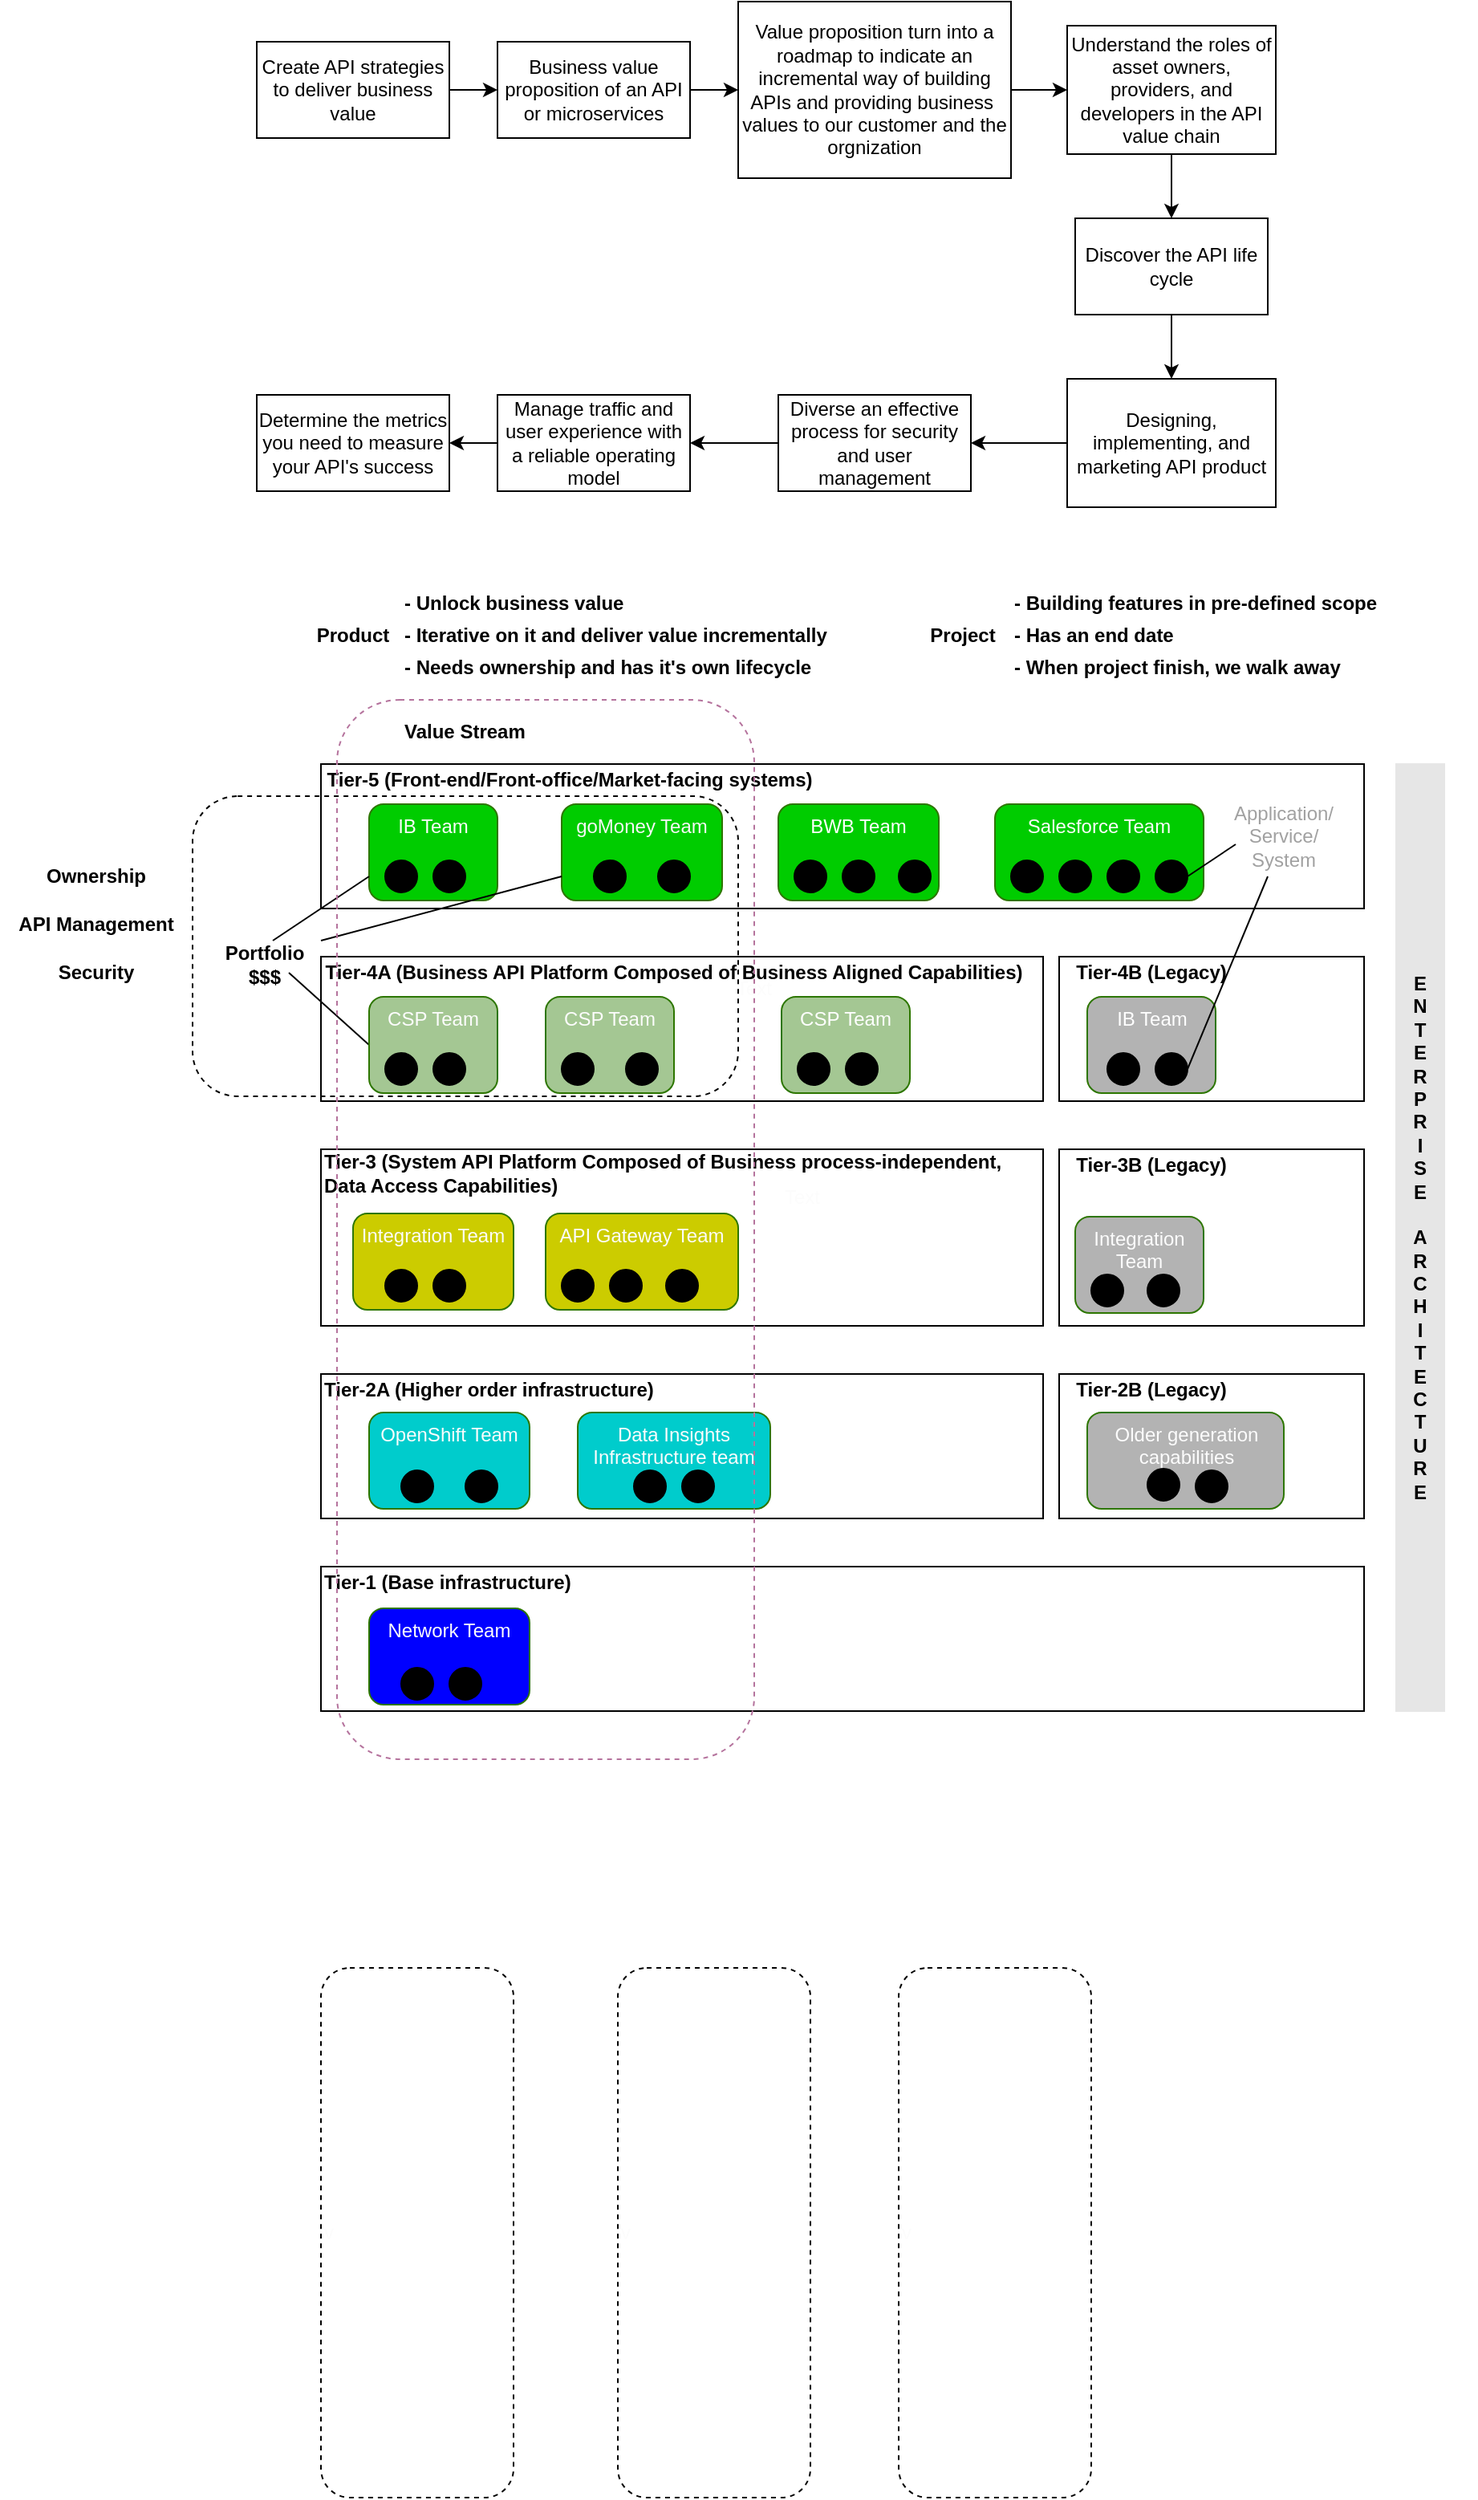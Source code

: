 <mxfile version="14.4.4" type="github">
  <diagram id="VjKDbfcUB5f3F2IPD83_" name="Page-1">
    <mxGraphModel dx="1888" dy="547" grid="1" gridSize="10" guides="1" tooltips="1" connect="1" arrows="1" fold="1" page="1" pageScale="1" pageWidth="850" pageHeight="1100" math="0" shadow="0">
      <root>
        <mxCell id="0" />
        <mxCell id="1" parent="0" />
        <mxCell id="Zp3gZsn9r_thfgqdzpRH-13" style="edgeStyle=orthogonalEdgeStyle;rounded=0;orthogonalLoop=1;jettySize=auto;html=1;exitX=1;exitY=0.5;exitDx=0;exitDy=0;entryX=0;entryY=0.5;entryDx=0;entryDy=0;" parent="1" source="Zp3gZsn9r_thfgqdzpRH-1" target="Zp3gZsn9r_thfgqdzpRH-3" edge="1">
          <mxGeometry relative="1" as="geometry" />
        </mxCell>
        <mxCell id="Zp3gZsn9r_thfgqdzpRH-1" value="Business value proposition of an API or microservices" style="rounded=0;whiteSpace=wrap;html=1;" parent="1" vertex="1">
          <mxGeometry x="230" y="70" width="120" height="60" as="geometry" />
        </mxCell>
        <mxCell id="Zp3gZsn9r_thfgqdzpRH-23" value="" style="edgeStyle=orthogonalEdgeStyle;rounded=0;orthogonalLoop=1;jettySize=auto;html=1;" parent="1" source="Zp3gZsn9r_thfgqdzpRH-3" target="Zp3gZsn9r_thfgqdzpRH-4" edge="1">
          <mxGeometry relative="1" as="geometry" />
        </mxCell>
        <mxCell id="Zp3gZsn9r_thfgqdzpRH-3" value="Value proposition turn into a roadmap to indicate an incremental way of building APIs and providing business&amp;nbsp; values to our customer and the orgnization" style="rounded=0;whiteSpace=wrap;html=1;" parent="1" vertex="1">
          <mxGeometry x="380" y="45" width="170" height="110" as="geometry" />
        </mxCell>
        <mxCell id="Zp3gZsn9r_thfgqdzpRH-17" style="edgeStyle=orthogonalEdgeStyle;rounded=0;orthogonalLoop=1;jettySize=auto;html=1;exitX=0.5;exitY=1;exitDx=0;exitDy=0;" parent="1" source="Zp3gZsn9r_thfgqdzpRH-4" target="Zp3gZsn9r_thfgqdzpRH-7" edge="1">
          <mxGeometry relative="1" as="geometry" />
        </mxCell>
        <mxCell id="Zp3gZsn9r_thfgqdzpRH-4" value="Understand the roles of asset owners, providers, and developers in the API value chain" style="rounded=0;whiteSpace=wrap;html=1;" parent="1" vertex="1">
          <mxGeometry x="585" y="60" width="130" height="80" as="geometry" />
        </mxCell>
        <mxCell id="Zp3gZsn9r_thfgqdzpRH-19" style="edgeStyle=orthogonalEdgeStyle;rounded=0;orthogonalLoop=1;jettySize=auto;html=1;exitX=0;exitY=0.5;exitDx=0;exitDy=0;entryX=1;entryY=0.5;entryDx=0;entryDy=0;" parent="1" source="Zp3gZsn9r_thfgqdzpRH-5" target="Zp3gZsn9r_thfgqdzpRH-6" edge="1">
          <mxGeometry relative="1" as="geometry" />
        </mxCell>
        <mxCell id="Zp3gZsn9r_thfgqdzpRH-5" value="Designing, implementing, and marketing API product" style="rounded=0;whiteSpace=wrap;html=1;" parent="1" vertex="1">
          <mxGeometry x="585" y="280" width="130" height="80" as="geometry" />
        </mxCell>
        <mxCell id="Zp3gZsn9r_thfgqdzpRH-20" style="edgeStyle=orthogonalEdgeStyle;rounded=0;orthogonalLoop=1;jettySize=auto;html=1;exitX=0;exitY=0.5;exitDx=0;exitDy=0;entryX=1;entryY=0.5;entryDx=0;entryDy=0;" parent="1" source="Zp3gZsn9r_thfgqdzpRH-6" target="Zp3gZsn9r_thfgqdzpRH-8" edge="1">
          <mxGeometry relative="1" as="geometry" />
        </mxCell>
        <mxCell id="Zp3gZsn9r_thfgqdzpRH-6" value="Diverse an effective process for security and user management" style="rounded=0;whiteSpace=wrap;html=1;" parent="1" vertex="1">
          <mxGeometry x="405" y="290" width="120" height="60" as="geometry" />
        </mxCell>
        <mxCell id="Zp3gZsn9r_thfgqdzpRH-18" style="edgeStyle=orthogonalEdgeStyle;rounded=0;orthogonalLoop=1;jettySize=auto;html=1;exitX=0.5;exitY=1;exitDx=0;exitDy=0;entryX=0.5;entryY=0;entryDx=0;entryDy=0;" parent="1" source="Zp3gZsn9r_thfgqdzpRH-7" target="Zp3gZsn9r_thfgqdzpRH-5" edge="1">
          <mxGeometry relative="1" as="geometry" />
        </mxCell>
        <mxCell id="Zp3gZsn9r_thfgqdzpRH-7" value="Discover the API life cycle" style="rounded=0;whiteSpace=wrap;html=1;" parent="1" vertex="1">
          <mxGeometry x="590" y="180" width="120" height="60" as="geometry" />
        </mxCell>
        <mxCell id="Zp3gZsn9r_thfgqdzpRH-21" value="" style="edgeStyle=orthogonalEdgeStyle;rounded=0;orthogonalLoop=1;jettySize=auto;html=1;" parent="1" source="Zp3gZsn9r_thfgqdzpRH-8" target="Zp3gZsn9r_thfgqdzpRH-9" edge="1">
          <mxGeometry relative="1" as="geometry" />
        </mxCell>
        <mxCell id="Zp3gZsn9r_thfgqdzpRH-8" value="Manage traffic and user experience with a reliable operating model" style="rounded=0;whiteSpace=wrap;html=1;" parent="1" vertex="1">
          <mxGeometry x="230" y="290" width="120" height="60" as="geometry" />
        </mxCell>
        <mxCell id="Zp3gZsn9r_thfgqdzpRH-9" value="Determine the metrics you need to measure your API&#39;s success" style="rounded=0;whiteSpace=wrap;html=1;" parent="1" vertex="1">
          <mxGeometry x="80" y="290" width="120" height="60" as="geometry" />
        </mxCell>
        <mxCell id="Zp3gZsn9r_thfgqdzpRH-12" style="edgeStyle=orthogonalEdgeStyle;rounded=0;orthogonalLoop=1;jettySize=auto;html=1;exitX=1;exitY=0.5;exitDx=0;exitDy=0;entryX=0;entryY=0.5;entryDx=0;entryDy=0;" parent="1" source="Zp3gZsn9r_thfgqdzpRH-11" target="Zp3gZsn9r_thfgqdzpRH-1" edge="1">
          <mxGeometry relative="1" as="geometry" />
        </mxCell>
        <mxCell id="Zp3gZsn9r_thfgqdzpRH-11" value="Create API strategies to deliver business value" style="rounded=0;whiteSpace=wrap;html=1;" parent="1" vertex="1">
          <mxGeometry x="80" y="70" width="120" height="60" as="geometry" />
        </mxCell>
        <mxCell id="qivLNx8RzRdKDx-Srp8b-2" value="" style="rounded=0;whiteSpace=wrap;html=1;align=left;" parent="1" vertex="1">
          <mxGeometry x="120" y="520" width="650" height="90" as="geometry" />
        </mxCell>
        <mxCell id="qivLNx8RzRdKDx-Srp8b-3" value="IB" style="rounded=1;whiteSpace=wrap;html=1;" parent="1" vertex="1">
          <mxGeometry x="150" y="550" width="80" height="50" as="geometry" />
        </mxCell>
        <mxCell id="qivLNx8RzRdKDx-Srp8b-4" value="BWB Team" style="rounded=1;whiteSpace=wrap;html=1;strokeColor=#2D7600;verticalAlign=top;fontColor=#FFFFFF;fillColor=#00CC00;" parent="1" vertex="1">
          <mxGeometry x="405" y="545" width="100" height="60" as="geometry" />
        </mxCell>
        <mxCell id="qivLNx8RzRdKDx-Srp8b-5" value="Salesforce Team" style="rounded=1;whiteSpace=wrap;html=1;strokeColor=#2D7600;verticalAlign=top;fontColor=#FCFCFC;fillColor=#00CC00;" parent="1" vertex="1">
          <mxGeometry x="540" y="545" width="130" height="60" as="geometry" />
        </mxCell>
        <mxCell id="qivLNx8RzRdKDx-Srp8b-6" value="goMoney" style="rounded=1;whiteSpace=wrap;html=1;" parent="1" vertex="1">
          <mxGeometry x="280" y="550" width="80" height="50" as="geometry" />
        </mxCell>
        <mxCell id="qivLNx8RzRdKDx-Srp8b-7" value="IB Team" style="rounded=1;whiteSpace=wrap;html=1;strokeColor=#2D7600;verticalAlign=top;fontColor=#FCFCFC;fillColor=#00CC00;" parent="1" vertex="1">
          <mxGeometry x="150" y="545" width="80" height="60" as="geometry" />
        </mxCell>
        <mxCell id="qivLNx8RzRdKDx-Srp8b-8" value="goMoney Team" style="rounded=1;whiteSpace=wrap;html=1;strokeColor=#2D7600;verticalAlign=top;fontColor=#F7F7F7;fillColor=#00CC00;" parent="1" vertex="1">
          <mxGeometry x="270" y="545" width="100" height="60" as="geometry" />
        </mxCell>
        <mxCell id="qivLNx8RzRdKDx-Srp8b-9" value="Tier-5 (Front-end/Front-office/Market-facing systems)" style="text;html=1;strokeColor=none;fillColor=none;align=center;verticalAlign=middle;whiteSpace=wrap;rounded=0;fontStyle=1" parent="1" vertex="1">
          <mxGeometry x="120" y="520" width="310" height="20" as="geometry" />
        </mxCell>
        <mxCell id="qivLNx8RzRdKDx-Srp8b-11" value="" style="rounded=0;whiteSpace=wrap;html=1;align=left;" parent="1" vertex="1">
          <mxGeometry x="120" y="640" width="450" height="90" as="geometry" />
        </mxCell>
        <mxCell id="qivLNx8RzRdKDx-Srp8b-12" value="Tier-4A (Business API Platform Composed of Business Aligned Capabilities)" style="text;html=1;strokeColor=none;fillColor=none;align=center;verticalAlign=middle;whiteSpace=wrap;rounded=0;fontStyle=1" parent="1" vertex="1">
          <mxGeometry x="120" y="640" width="440" height="20" as="geometry" />
        </mxCell>
        <mxCell id="qivLNx8RzRdKDx-Srp8b-13" value="" style="rounded=0;whiteSpace=wrap;html=1;align=left;" parent="1" vertex="1">
          <mxGeometry x="120" y="900" width="450" height="90" as="geometry" />
        </mxCell>
        <mxCell id="qivLNx8RzRdKDx-Srp8b-14" value="" style="rounded=0;whiteSpace=wrap;html=1;align=left;" parent="1" vertex="1">
          <mxGeometry x="580" y="900" width="190" height="90" as="geometry" />
        </mxCell>
        <mxCell id="qivLNx8RzRdKDx-Srp8b-15" value="" style="rounded=0;whiteSpace=wrap;html=1;align=left;" parent="1" vertex="1">
          <mxGeometry x="580" y="640" width="190" height="90" as="geometry" />
        </mxCell>
        <mxCell id="qivLNx8RzRdKDx-Srp8b-16" value="Tier-4B (Legacy)" style="text;html=1;strokeColor=none;fillColor=none;align=center;verticalAlign=middle;whiteSpace=wrap;rounded=0;fontStyle=1" parent="1" vertex="1">
          <mxGeometry x="580" y="640" width="115" height="20" as="geometry" />
        </mxCell>
        <mxCell id="qivLNx8RzRdKDx-Srp8b-18" value="Tier-2B (Legacy)" style="text;html=1;strokeColor=none;fillColor=none;align=center;verticalAlign=middle;whiteSpace=wrap;rounded=0;fontStyle=1" parent="1" vertex="1">
          <mxGeometry x="580" y="900" width="115" height="20" as="geometry" />
        </mxCell>
        <mxCell id="qivLNx8RzRdKDx-Srp8b-19" value="Tier-2A (Higher order infrastructure)" style="text;html=1;strokeColor=none;fillColor=none;align=left;verticalAlign=middle;whiteSpace=wrap;rounded=0;fontStyle=1" parent="1" vertex="1">
          <mxGeometry x="120" y="900" width="220" height="20" as="geometry" />
        </mxCell>
        <mxCell id="qivLNx8RzRdKDx-Srp8b-20" value="" style="ellipse;whiteSpace=wrap;html=1;aspect=fixed;fillColor=#000000;" parent="1" vertex="1">
          <mxGeometry x="160" y="580" width="20" height="20" as="geometry" />
        </mxCell>
        <mxCell id="qivLNx8RzRdKDx-Srp8b-23" value="" style="ellipse;whiteSpace=wrap;html=1;aspect=fixed;fillColor=#000000;" parent="1" vertex="1">
          <mxGeometry x="190" y="580" width="20" height="20" as="geometry" />
        </mxCell>
        <mxCell id="qivLNx8RzRdKDx-Srp8b-24" value="" style="ellipse;whiteSpace=wrap;html=1;aspect=fixed;fillColor=#000000;" parent="1" vertex="1">
          <mxGeometry x="290" y="580" width="20" height="20" as="geometry" />
        </mxCell>
        <mxCell id="qivLNx8RzRdKDx-Srp8b-25" value="" style="ellipse;whiteSpace=wrap;html=1;aspect=fixed;fillColor=#000000;" parent="1" vertex="1">
          <mxGeometry x="330" y="580" width="20" height="20" as="geometry" />
        </mxCell>
        <mxCell id="qivLNx8RzRdKDx-Srp8b-26" value="" style="ellipse;whiteSpace=wrap;html=1;aspect=fixed;fillColor=#000000;" parent="1" vertex="1">
          <mxGeometry x="415" y="580" width="20" height="20" as="geometry" />
        </mxCell>
        <mxCell id="qivLNx8RzRdKDx-Srp8b-27" value="" style="ellipse;whiteSpace=wrap;html=1;aspect=fixed;fillColor=#000000;" parent="1" vertex="1">
          <mxGeometry x="445" y="580" width="20" height="20" as="geometry" />
        </mxCell>
        <mxCell id="qivLNx8RzRdKDx-Srp8b-28" value="" style="ellipse;whiteSpace=wrap;html=1;aspect=fixed;fillColor=#000000;" parent="1" vertex="1">
          <mxGeometry x="480" y="580" width="20" height="20" as="geometry" />
        </mxCell>
        <mxCell id="qivLNx8RzRdKDx-Srp8b-29" value="" style="ellipse;whiteSpace=wrap;html=1;aspect=fixed;fillColor=#000000;" parent="1" vertex="1">
          <mxGeometry x="550" y="580" width="20" height="20" as="geometry" />
        </mxCell>
        <mxCell id="qivLNx8RzRdKDx-Srp8b-30" value="" style="ellipse;whiteSpace=wrap;html=1;aspect=fixed;fillColor=#000000;" parent="1" vertex="1">
          <mxGeometry x="580" y="580" width="20" height="20" as="geometry" />
        </mxCell>
        <mxCell id="qivLNx8RzRdKDx-Srp8b-31" value="" style="ellipse;whiteSpace=wrap;html=1;aspect=fixed;fillColor=#000000;" parent="1" vertex="1">
          <mxGeometry x="610" y="580" width="20" height="20" as="geometry" />
        </mxCell>
        <mxCell id="qivLNx8RzRdKDx-Srp8b-32" value="" style="ellipse;whiteSpace=wrap;html=1;aspect=fixed;fillColor=#000000;" parent="1" vertex="1">
          <mxGeometry x="640" y="580" width="20" height="20" as="geometry" />
        </mxCell>
        <mxCell id="qivLNx8RzRdKDx-Srp8b-34" value="&lt;font color=&quot;#a1a1a1&quot;&gt;Application/&lt;br&gt;Service/&lt;br&gt;System&lt;/font&gt;" style="text;html=1;strokeColor=none;fillColor=none;align=center;verticalAlign=middle;whiteSpace=wrap;rounded=0;fontColor=#FCFCFC;" parent="1" vertex="1">
          <mxGeometry x="680" y="545" width="80" height="40" as="geometry" />
        </mxCell>
        <mxCell id="qivLNx8RzRdKDx-Srp8b-37" value="" style="endArrow=none;html=1;fontColor=#FCFCFC;" parent="1" edge="1">
          <mxGeometry width="50" height="50" relative="1" as="geometry">
            <mxPoint x="660" y="590" as="sourcePoint" />
            <mxPoint x="690" y="570" as="targetPoint" />
          </mxGeometry>
        </mxCell>
        <mxCell id="qivLNx8RzRdKDx-Srp8b-38" value="IB Team" style="rounded=1;whiteSpace=wrap;html=1;verticalAlign=top;strokeColor=#2D7600;fontColor=#ffffff;fillColor=#B3B3B3;" parent="1" vertex="1">
          <mxGeometry x="597.5" y="665" width="80" height="60" as="geometry" />
        </mxCell>
        <mxCell id="qivLNx8RzRdKDx-Srp8b-39" value="" style="ellipse;whiteSpace=wrap;html=1;aspect=fixed;fillColor=#000000;" parent="1" vertex="1">
          <mxGeometry x="610" y="700" width="20" height="20" as="geometry" />
        </mxCell>
        <mxCell id="qivLNx8RzRdKDx-Srp8b-40" value="" style="ellipse;whiteSpace=wrap;html=1;aspect=fixed;fillColor=#000000;" parent="1" vertex="1">
          <mxGeometry x="640" y="700" width="20" height="20" as="geometry" />
        </mxCell>
        <mxCell id="qivLNx8RzRdKDx-Srp8b-41" value="" style="endArrow=none;html=1;fontColor=#FCFCFC;exitX=1;exitY=0.5;exitDx=0;exitDy=0;" parent="1" source="qivLNx8RzRdKDx-Srp8b-40" edge="1">
          <mxGeometry width="50" height="50" relative="1" as="geometry">
            <mxPoint x="400" y="690" as="sourcePoint" />
            <mxPoint x="710" y="590" as="targetPoint" />
          </mxGeometry>
        </mxCell>
        <mxCell id="qivLNx8RzRdKDx-Srp8b-49" value="" style="endArrow=none;html=1;fontColor=#FCFCFC;entryX=0;entryY=0.75;entryDx=0;entryDy=0;" parent="1" target="qivLNx8RzRdKDx-Srp8b-7" edge="1">
          <mxGeometry width="50" height="50" relative="1" as="geometry">
            <mxPoint x="90" y="630" as="sourcePoint" />
            <mxPoint x="450" y="640" as="targetPoint" />
          </mxGeometry>
        </mxCell>
        <mxCell id="qivLNx8RzRdKDx-Srp8b-50" value="" style="endArrow=none;html=1;fontColor=#FCFCFC;exitX=0;exitY=0.5;exitDx=0;exitDy=0;" parent="1" source="qivLNx8RzRdKDx-Srp8b-42" edge="1">
          <mxGeometry width="50" height="50" relative="1" as="geometry">
            <mxPoint x="400" y="690" as="sourcePoint" />
            <mxPoint x="100" y="650" as="targetPoint" />
          </mxGeometry>
        </mxCell>
        <mxCell id="qivLNx8RzRdKDx-Srp8b-51" value="" style="endArrow=none;html=1;fontColor=#FCFCFC;exitX=0;exitY=0.75;exitDx=0;exitDy=0;" parent="1" source="qivLNx8RzRdKDx-Srp8b-8" edge="1">
          <mxGeometry width="50" height="50" relative="1" as="geometry">
            <mxPoint x="400" y="690" as="sourcePoint" />
            <mxPoint x="120" y="630" as="targetPoint" />
          </mxGeometry>
        </mxCell>
        <mxCell id="qivLNx8RzRdKDx-Srp8b-52" value="&lt;font color=&quot;#000000&quot;&gt;&lt;b&gt;Portfolio $$$&lt;/b&gt;&lt;/font&gt;" style="text;html=1;strokeColor=none;fillColor=none;align=center;verticalAlign=middle;whiteSpace=wrap;rounded=0;fontColor=#FCFCFC;" parent="1" vertex="1">
          <mxGeometry x="60" y="630" width="50" height="30" as="geometry" />
        </mxCell>
        <mxCell id="qivLNx8RzRdKDx-Srp8b-61" value="OpenShift Team" style="rounded=1;whiteSpace=wrap;html=1;strokeColor=#2D7600;verticalAlign=top;fontColor=#FCFCFC;fillColor=#00CCCC;" parent="1" vertex="1">
          <mxGeometry x="150" y="924" width="100" height="60" as="geometry" />
        </mxCell>
        <mxCell id="qivLNx8RzRdKDx-Srp8b-59" style="edgeStyle=none;rounded=0;orthogonalLoop=1;jettySize=auto;html=1;exitX=0;exitY=0.5;exitDx=0;exitDy=0;fontColor=#FCFCFC;" parent="1" edge="1">
          <mxGeometry relative="1" as="geometry">
            <mxPoint x="320" y="970" as="sourcePoint" />
            <mxPoint x="320" y="970" as="targetPoint" />
          </mxGeometry>
        </mxCell>
        <mxCell id="qivLNx8RzRdKDx-Srp8b-60" value="" style="rounded=0;whiteSpace=wrap;html=1;align=left;" parent="1" vertex="1">
          <mxGeometry x="120" y="1020" width="650" height="90" as="geometry" />
        </mxCell>
        <mxCell id="qivLNx8RzRdKDx-Srp8b-64" value="Data Insights Infrastructure team" style="rounded=1;whiteSpace=wrap;html=1;strokeColor=#2D7600;verticalAlign=top;fontColor=#FCFCFC;fillColor=#00CCCC;" parent="1" vertex="1">
          <mxGeometry x="280" y="924" width="120" height="60" as="geometry" />
        </mxCell>
        <mxCell id="qivLNx8RzRdKDx-Srp8b-65" value="" style="ellipse;whiteSpace=wrap;html=1;aspect=fixed;fillColor=#000000;" parent="1" vertex="1">
          <mxGeometry x="170" y="960" width="20" height="20" as="geometry" />
        </mxCell>
        <mxCell id="qivLNx8RzRdKDx-Srp8b-66" value="" style="ellipse;whiteSpace=wrap;html=1;aspect=fixed;fillColor=#000000;" parent="1" vertex="1">
          <mxGeometry x="210" y="960" width="20" height="20" as="geometry" />
        </mxCell>
        <mxCell id="qivLNx8RzRdKDx-Srp8b-69" value="" style="ellipse;whiteSpace=wrap;html=1;aspect=fixed;fillColor=#000000;" parent="1" vertex="1">
          <mxGeometry x="315" y="960" width="20" height="20" as="geometry" />
        </mxCell>
        <mxCell id="qivLNx8RzRdKDx-Srp8b-70" value="" style="ellipse;whiteSpace=wrap;html=1;aspect=fixed;fillColor=#000000;" parent="1" vertex="1">
          <mxGeometry x="345" y="960" width="20" height="20" as="geometry" />
        </mxCell>
        <mxCell id="qivLNx8RzRdKDx-Srp8b-80" value="" style="ellipse;whiteSpace=wrap;html=1;aspect=fixed;fillColor=#000000;" parent="1" vertex="1">
          <mxGeometry x="597.5" y="845" width="20" height="20" as="geometry" />
        </mxCell>
        <mxCell id="qivLNx8RzRdKDx-Srp8b-81" value="" style="group" parent="1" vertex="1" connectable="0">
          <mxGeometry x="120" y="760" width="450" height="110" as="geometry" />
        </mxCell>
        <mxCell id="qivLNx8RzRdKDx-Srp8b-71" value="" style="rounded=0;whiteSpace=wrap;html=1;align=left;" parent="qivLNx8RzRdKDx-Srp8b-81" vertex="1">
          <mxGeometry width="450" height="110" as="geometry" />
        </mxCell>
        <mxCell id="qivLNx8RzRdKDx-Srp8b-74" value="Tier-3 (System API Platform Composed of Business process-independent, Data Access Capabilities)" style="text;html=1;strokeColor=none;fillColor=none;align=left;verticalAlign=middle;whiteSpace=wrap;rounded=0;fontStyle=1" parent="qivLNx8RzRdKDx-Srp8b-81" vertex="1">
          <mxGeometry width="440" height="30" as="geometry" />
        </mxCell>
        <mxCell id="qivLNx8RzRdKDx-Srp8b-75" value="Integration Team" style="rounded=1;whiteSpace=wrap;html=1;strokeColor=#2D7600;verticalAlign=top;fontColor=#FCFCFC;fillColor=#CCCC00;" parent="qivLNx8RzRdKDx-Srp8b-81" vertex="1">
          <mxGeometry x="20" y="40" width="100" height="60" as="geometry" />
        </mxCell>
        <mxCell id="qivLNx8RzRdKDx-Srp8b-76" value="" style="ellipse;whiteSpace=wrap;html=1;aspect=fixed;fillColor=#000000;" parent="qivLNx8RzRdKDx-Srp8b-81" vertex="1">
          <mxGeometry x="40" y="75" width="20" height="20" as="geometry" />
        </mxCell>
        <mxCell id="qivLNx8RzRdKDx-Srp8b-77" value="" style="ellipse;whiteSpace=wrap;html=1;aspect=fixed;fillColor=#000000;" parent="qivLNx8RzRdKDx-Srp8b-81" vertex="1">
          <mxGeometry x="70" y="75" width="20" height="20" as="geometry" />
        </mxCell>
        <mxCell id="qivLNx8RzRdKDx-Srp8b-97" value="API Gateway Team" style="rounded=1;whiteSpace=wrap;html=1;strokeColor=#2D7600;verticalAlign=top;fontColor=#FCFCFC;fillColor=#CCCC00;" parent="qivLNx8RzRdKDx-Srp8b-81" vertex="1">
          <mxGeometry x="140" y="40" width="120" height="60" as="geometry" />
        </mxCell>
        <mxCell id="qivLNx8RzRdKDx-Srp8b-98" value="" style="ellipse;whiteSpace=wrap;html=1;aspect=fixed;fillColor=#000000;" parent="qivLNx8RzRdKDx-Srp8b-81" vertex="1">
          <mxGeometry x="150" y="75" width="20" height="20" as="geometry" />
        </mxCell>
        <mxCell id="qivLNx8RzRdKDx-Srp8b-100" value="" style="ellipse;whiteSpace=wrap;html=1;aspect=fixed;fillColor=#000000;" parent="qivLNx8RzRdKDx-Srp8b-81" vertex="1">
          <mxGeometry x="180" y="75" width="20" height="20" as="geometry" />
        </mxCell>
        <mxCell id="qivLNx8RzRdKDx-Srp8b-110" value="" style="ellipse;whiteSpace=wrap;html=1;aspect=fixed;fillColor=#000000;" parent="qivLNx8RzRdKDx-Srp8b-81" vertex="1">
          <mxGeometry x="215" y="75" width="20" height="20" as="geometry" />
        </mxCell>
        <mxCell id="qivLNx8RzRdKDx-Srp8b-93" value="&lt;b&gt;&lt;font color=&quot;#000000&quot;&gt;E&lt;br&gt;N&lt;br&gt;T&lt;br&gt;E&lt;br&gt;R&lt;br&gt;P&lt;br&gt;R&lt;br&gt;I&lt;br&gt;S&lt;br&gt;E&lt;br&gt;&amp;nbsp;&lt;br&gt;A&lt;br&gt;R&lt;br&gt;C&lt;br&gt;H&lt;br&gt;I&lt;br&gt;T&lt;br&gt;E&lt;br&gt;C&lt;br&gt;T&lt;br&gt;U&lt;br&gt;R&lt;br&gt;&lt;div style=&quot;&quot;&gt;&lt;b style=&quot;color: rgb(252 , 252 , 252)&quot;&gt;&lt;font color=&quot;#000000&quot;&gt;E&lt;/font&gt;&lt;/b&gt;&lt;/div&gt;&lt;/font&gt;&lt;/b&gt;" style="rounded=0;whiteSpace=wrap;html=1;fontColor=#FCFCFC;align=center;verticalAlign=middle;fillColor=#E6E6E6;strokeColor=#E6E6E6;" parent="1" vertex="1">
          <mxGeometry x="790" y="520" width="30" height="590" as="geometry" />
        </mxCell>
        <mxCell id="qivLNx8RzRdKDx-Srp8b-94" value="" style="ellipse;whiteSpace=wrap;html=1;aspect=fixed;fillColor=#000000;" parent="1" vertex="1">
          <mxGeometry x="600" y="840" width="20" height="20" as="geometry" />
        </mxCell>
        <mxCell id="qivLNx8RzRdKDx-Srp8b-96" value="Tier-1 (Base infrastructure)" style="text;html=1;strokeColor=none;fillColor=none;align=left;verticalAlign=middle;whiteSpace=wrap;rounded=0;fontStyle=1" parent="1" vertex="1">
          <mxGeometry x="120" y="1020" width="170" height="20" as="geometry" />
        </mxCell>
        <mxCell id="qivLNx8RzRdKDx-Srp8b-85" value="CSP Team" style="rounded=1;whiteSpace=wrap;html=1;strokeColor=#2D7600;verticalAlign=top;fontColor=#FCFCFC;fillColor=#A4C793;" parent="1" vertex="1">
          <mxGeometry x="260" y="665" width="80" height="60" as="geometry" />
        </mxCell>
        <mxCell id="qivLNx8RzRdKDx-Srp8b-86" value="" style="ellipse;whiteSpace=wrap;html=1;aspect=fixed;fillColor=#000000;" parent="1" vertex="1">
          <mxGeometry x="270" y="700" width="20" height="20" as="geometry" />
        </mxCell>
        <mxCell id="qivLNx8RzRdKDx-Srp8b-87" value="" style="ellipse;whiteSpace=wrap;html=1;aspect=fixed;fillColor=#000000;" parent="1" vertex="1">
          <mxGeometry x="310" y="700" width="20" height="20" as="geometry" />
        </mxCell>
        <mxCell id="qivLNx8RzRdKDx-Srp8b-42" value="CSP Team" style="rounded=1;whiteSpace=wrap;html=1;strokeColor=#2D7600;verticalAlign=top;fontColor=#FCFCFC;fillColor=#A4C793;" parent="1" vertex="1">
          <mxGeometry x="150" y="665" width="80" height="60" as="geometry" />
        </mxCell>
        <mxCell id="qivLNx8RzRdKDx-Srp8b-43" value="" style="ellipse;whiteSpace=wrap;html=1;aspect=fixed;fillColor=#000000;" parent="1" vertex="1">
          <mxGeometry x="160" y="700" width="20" height="20" as="geometry" />
        </mxCell>
        <mxCell id="qivLNx8RzRdKDx-Srp8b-44" value="" style="ellipse;whiteSpace=wrap;html=1;aspect=fixed;fillColor=#000000;" parent="1" vertex="1">
          <mxGeometry x="190" y="700" width="20" height="20" as="geometry" />
        </mxCell>
        <mxCell id="qivLNx8RzRdKDx-Srp8b-72" value="" style="rounded=0;whiteSpace=wrap;html=1;align=left;" parent="1" vertex="1">
          <mxGeometry x="580" y="760" width="190" height="110" as="geometry" />
        </mxCell>
        <mxCell id="qivLNx8RzRdKDx-Srp8b-78" value="Tier-3B (Legacy)" style="text;html=1;strokeColor=none;fillColor=none;align=center;verticalAlign=middle;whiteSpace=wrap;rounded=0;fontStyle=1" parent="1" vertex="1">
          <mxGeometry x="580" y="760" width="115" height="20" as="geometry" />
        </mxCell>
        <mxCell id="qivLNx8RzRdKDx-Srp8b-79" value="Integration Team" style="rounded=1;whiteSpace=wrap;html=1;strokeColor=#2D7600;verticalAlign=top;fontColor=#FCFCFC;fillColor=#B3B3B3;" parent="1" vertex="1">
          <mxGeometry x="590" y="802" width="80" height="60" as="geometry" />
        </mxCell>
        <mxCell id="qivLNx8RzRdKDx-Srp8b-95" value="" style="ellipse;whiteSpace=wrap;html=1;aspect=fixed;fillColor=#000000;" parent="1" vertex="1">
          <mxGeometry x="635" y="838" width="20" height="20" as="geometry" />
        </mxCell>
        <mxCell id="qivLNx8RzRdKDx-Srp8b-106" value="Older generation capabilities" style="rounded=1;whiteSpace=wrap;html=1;strokeColor=#2D7600;verticalAlign=top;fontColor=#FCFCFC;fillColor=#B3B3B3;" parent="1" vertex="1">
          <mxGeometry x="597.5" y="924" width="122.5" height="60" as="geometry" />
        </mxCell>
        <mxCell id="qivLNx8RzRdKDx-Srp8b-107" value="" style="ellipse;whiteSpace=wrap;html=1;aspect=fixed;fillColor=#000000;" parent="1" vertex="1">
          <mxGeometry x="635" y="959" width="20" height="20" as="geometry" />
        </mxCell>
        <mxCell id="qivLNx8RzRdKDx-Srp8b-108" value="" style="ellipse;whiteSpace=wrap;html=1;aspect=fixed;fillColor=#000000;" parent="1" vertex="1">
          <mxGeometry x="600" y="838" width="20" height="20" as="geometry" />
        </mxCell>
        <mxCell id="qivLNx8RzRdKDx-Srp8b-109" value="" style="ellipse;whiteSpace=wrap;html=1;aspect=fixed;fillColor=#000000;" parent="1" vertex="1">
          <mxGeometry x="665" y="960" width="20" height="20" as="geometry" />
        </mxCell>
        <mxCell id="qivLNx8RzRdKDx-Srp8b-111" value="Network Team" style="rounded=1;whiteSpace=wrap;html=1;strokeColor=#2D7600;verticalAlign=top;fontColor=#FCFCFC;fillColor=#0000FF;" parent="1" vertex="1">
          <mxGeometry x="150" y="1046" width="100" height="60" as="geometry" />
        </mxCell>
        <mxCell id="qivLNx8RzRdKDx-Srp8b-112" value="" style="ellipse;whiteSpace=wrap;html=1;aspect=fixed;fillColor=#000000;" parent="1" vertex="1">
          <mxGeometry x="170" y="1083" width="20" height="20" as="geometry" />
        </mxCell>
        <mxCell id="qivLNx8RzRdKDx-Srp8b-113" value="" style="ellipse;whiteSpace=wrap;html=1;aspect=fixed;fillColor=#000000;" parent="1" vertex="1">
          <mxGeometry x="200" y="1083" width="20" height="20" as="geometry" />
        </mxCell>
        <mxCell id="QVIxd3WqbkuiLf7Jd8TW-3" value="Text" style="text;html=1;strokeColor=none;fillColor=none;align=center;verticalAlign=middle;whiteSpace=wrap;rounded=0;fontColor=#FCFCFC;" parent="1" vertex="1">
          <mxGeometry x="400" y="780" width="40" height="20" as="geometry" />
        </mxCell>
        <mxCell id="QVIxd3WqbkuiLf7Jd8TW-4" value="&lt;font color=&quot;#000000&quot;&gt;Ownership&lt;/font&gt;" style="text;html=1;strokeColor=none;fillColor=none;align=center;verticalAlign=middle;whiteSpace=wrap;rounded=0;fontColor=#FCFCFC;fontStyle=1" parent="1" vertex="1">
          <mxGeometry x="-40" y="580" width="40" height="20" as="geometry" />
        </mxCell>
        <mxCell id="QVIxd3WqbkuiLf7Jd8TW-5" value="&lt;font color=&quot;#000000&quot;&gt;API Management&lt;/font&gt;" style="text;html=1;strokeColor=none;fillColor=none;align=center;verticalAlign=middle;whiteSpace=wrap;rounded=0;fontColor=#FCFCFC;fontStyle=1" parent="1" vertex="1">
          <mxGeometry x="-80" y="610" width="120" height="20" as="geometry" />
        </mxCell>
        <mxCell id="QVIxd3WqbkuiLf7Jd8TW-6" value="&lt;font color=&quot;#000000&quot;&gt;Security&lt;/font&gt;" style="text;html=1;strokeColor=none;fillColor=none;align=center;verticalAlign=middle;whiteSpace=wrap;rounded=0;fontColor=#FCFCFC;fontStyle=1" parent="1" vertex="1">
          <mxGeometry x="-80" y="640" width="120" height="20" as="geometry" />
        </mxCell>
        <mxCell id="QVIxd3WqbkuiLf7Jd8TW-8" value="v&lt;span style=&quot;color: rgba(0 , 0 , 0 , 0) ; font-family: monospace ; font-size: 0px&quot;&gt;%3CmxGraphModel%3E%3Croot%3E%3CmxCell%20id%3D%220%22%2F%3E%3CmxCell%20id%3D%221%22%20parent%3D%220%22%2F%3E%3CmxCell%20id%3D%222%22%20value%3D%22%22%20style%3D%22rounded%3D1%3BwhiteSpace%3Dwrap%3Bhtml%3D1%3BfontColor%3D%23FCFCFC%3BgradientColor%3Dnone%3Balign%3Dleft%3BverticalAlign%3Dmiddle%3BfillColor%3Dnone%3Bdashed%3D1%3B%22%20vertex%3D%221%22%20parent%3D%221%22%3E%3CmxGeometry%20x%3D%22130%22%20y%3D%221220%22%20width%3D%22120%22%20height%3D%22330%22%20as%3D%22geometry%22%2F%3E%3C%2FmxCell%3E%3C%2Froot%3E%3C%2FmxGraphModel%3E&lt;/span&gt;" style="rounded=1;whiteSpace=wrap;html=1;fontColor=#FCFCFC;gradientColor=none;align=left;verticalAlign=middle;fillColor=none;dashed=1;" parent="1" vertex="1">
          <mxGeometry x="120" y="1270" width="120" height="330" as="geometry" />
        </mxCell>
        <mxCell id="QVIxd3WqbkuiLf7Jd8TW-13" value="&lt;b&gt;&lt;font color=&quot;#000000&quot;&gt;Product&lt;/font&gt;&lt;/b&gt;" style="text;html=1;strokeColor=none;fillColor=none;align=center;verticalAlign=middle;whiteSpace=wrap;rounded=0;fontColor=#FCFCFC;" parent="1" vertex="1">
          <mxGeometry x="120" y="430" width="40" height="20" as="geometry" />
        </mxCell>
        <mxCell id="QVIxd3WqbkuiLf7Jd8TW-14" value="&lt;b&gt;&lt;font color=&quot;#000000&quot;&gt;- Unlock business value&lt;/font&gt;&lt;/b&gt;" style="text;html=1;strokeColor=none;fillColor=none;align=left;verticalAlign=middle;whiteSpace=wrap;rounded=0;fontColor=#FCFCFC;" parent="1" vertex="1">
          <mxGeometry x="170" y="410" width="160" height="20" as="geometry" />
        </mxCell>
        <mxCell id="QVIxd3WqbkuiLf7Jd8TW-15" value="&lt;b&gt;&lt;font color=&quot;#000000&quot;&gt;- Iterative on it and deliver value incrementally&lt;/font&gt;&lt;/b&gt;" style="text;html=1;strokeColor=none;fillColor=none;align=left;verticalAlign=middle;whiteSpace=wrap;rounded=0;fontColor=#FCFCFC;" parent="1" vertex="1">
          <mxGeometry x="170" y="430" width="290" height="20" as="geometry" />
        </mxCell>
        <mxCell id="QVIxd3WqbkuiLf7Jd8TW-16" value="&lt;b&gt;&lt;font color=&quot;#000000&quot;&gt;- Needs ownership and has it&#39;s own lifecycle&lt;/font&gt;&lt;/b&gt;" style="text;html=1;strokeColor=none;fillColor=none;align=left;verticalAlign=middle;whiteSpace=wrap;rounded=0;fontColor=#FCFCFC;" parent="1" vertex="1">
          <mxGeometry x="170" y="450" width="290" height="20" as="geometry" />
        </mxCell>
        <mxCell id="QVIxd3WqbkuiLf7Jd8TW-17" value="&lt;b&gt;&lt;font color=&quot;#000000&quot;&gt;Project&lt;/font&gt;&lt;/b&gt;" style="text;html=1;strokeColor=none;fillColor=none;align=center;verticalAlign=middle;whiteSpace=wrap;rounded=0;fontColor=#FCFCFC;" parent="1" vertex="1">
          <mxGeometry x="500" y="430" width="40" height="20" as="geometry" />
        </mxCell>
        <mxCell id="QVIxd3WqbkuiLf7Jd8TW-18" value="&lt;b&gt;&lt;font color=&quot;#000000&quot;&gt;- Building features in pre-defined scope&lt;/font&gt;&lt;/b&gt;" style="text;html=1;strokeColor=none;fillColor=none;align=left;verticalAlign=middle;whiteSpace=wrap;rounded=0;fontColor=#FCFCFC;" parent="1" vertex="1">
          <mxGeometry x="550" y="410" width="260" height="20" as="geometry" />
        </mxCell>
        <mxCell id="QVIxd3WqbkuiLf7Jd8TW-19" value="&lt;b&gt;&lt;font color=&quot;#000000&quot;&gt;- Has an end date&lt;/font&gt;&lt;/b&gt;" style="text;html=1;strokeColor=none;fillColor=none;align=left;verticalAlign=middle;whiteSpace=wrap;rounded=0;fontColor=#FCFCFC;" parent="1" vertex="1">
          <mxGeometry x="550" y="430" width="290" height="20" as="geometry" />
        </mxCell>
        <mxCell id="QVIxd3WqbkuiLf7Jd8TW-20" value="&lt;b&gt;&lt;font color=&quot;#000000&quot;&gt;- When project finish, we walk away&amp;nbsp;&lt;/font&gt;&lt;/b&gt;" style="text;html=1;strokeColor=none;fillColor=none;align=left;verticalAlign=middle;whiteSpace=wrap;rounded=0;fontColor=#FCFCFC;" parent="1" vertex="1">
          <mxGeometry x="550" y="450" width="290" height="20" as="geometry" />
        </mxCell>
        <mxCell id="QVIxd3WqbkuiLf7Jd8TW-21" value="Text" style="text;html=1;strokeColor=none;fillColor=none;align=center;verticalAlign=middle;whiteSpace=wrap;rounded=0;fontColor=#FCFCFC;" parent="1" vertex="1">
          <mxGeometry x="370" y="650" width="40" height="20" as="geometry" />
        </mxCell>
        <mxCell id="QVIxd3WqbkuiLf7Jd8TW-25" value="v&lt;span style=&quot;color: rgba(0 , 0 , 0 , 0) ; font-family: monospace ; font-size: 0px&quot;&gt;%3CmxGraphModel%3E%3Croot%3E%3CmxCell%20id%3D%220%22%2F%3E%3CmxCell%20id%3D%221%22%20parent%3D%220%22%2F%3E%3CmxCell%20id%3D%222%22%20value%3D%22%22%20style%3D%22rounded%3D1%3BwhiteSpace%3Dwrap%3Bhtml%3D1%3BfontColor%3D%23FCFCFC%3BgradientColor%3Dnone%3Balign%3Dleft%3BverticalAlign%3Dmiddle%3BfillColor%3Dnone%3Bdashed%3D1%3B%22%20vertex%3D%221%22%20parent%3D%221%22%3E%3CmxGeometry%20x%3D%22130%22%20y%3D%221220%22%20width%3D%22120%22%20height%3D%22330%22%20as%3D%22geometry%22%2F%3E%3C%2FmxCell%3E%3C%2Froot%3E%3C%2FmxGraphModel%3E&lt;/span&gt;" style="rounded=1;whiteSpace=wrap;html=1;fontColor=#FCFCFC;gradientColor=none;align=left;verticalAlign=middle;fillColor=none;dashed=1;" parent="1" vertex="1">
          <mxGeometry x="305" y="1270" width="120" height="330" as="geometry" />
        </mxCell>
        <mxCell id="QVIxd3WqbkuiLf7Jd8TW-26" value="v&lt;span style=&quot;color: rgba(0 , 0 , 0 , 0) ; font-family: monospace ; font-size: 0px&quot;&gt;%3CmxGraphModel%3E%3Croot%3E%3CmxCell%20id%3D%220%22%2F%3E%3CmxCell%20id%3D%221%22%20parent%3D%220%22%2F%3E%3CmxCell%20id%3D%222%22%20value%3D%22%22%20style%3D%22rounded%3D1%3BwhiteSpace%3Dwrap%3Bhtml%3D1%3BfontColor%3D%23FCFCFC%3BgradientColor%3Dnone%3Balign%3Dleft%3BverticalAlign%3Dmiddle%3BfillColor%3Dnone%3Bdashed%3D1%3B%22%20vertex%3D%221%22%20parent%3D%221%22%3E%3CmxGeometry%20x%3D%22130%22%20y%3D%221220%22%20width%3D%22120%22%20height%3D%22330%22%20as%3D%22geometry%22%2F%3E%3C%2FmxCell%3E%3C%2Froot%3E%3C%2FmxGraphModel%3E&lt;/span&gt;" style="rounded=1;whiteSpace=wrap;html=1;fontColor=#FCFCFC;gradientColor=none;align=left;verticalAlign=middle;fillColor=none;dashed=1;" parent="1" vertex="1">
          <mxGeometry x="480" y="1270" width="120" height="330" as="geometry" />
        </mxCell>
        <mxCell id="qivLNx8RzRdKDx-Srp8b-89" value="CSP Team" style="rounded=1;whiteSpace=wrap;html=1;verticalAlign=top;strokeColor=#2D7600;fontColor=#ffffff;fillColor=#A4C793;" parent="1" vertex="1">
          <mxGeometry x="407" y="665" width="80" height="60" as="geometry" />
        </mxCell>
        <mxCell id="qivLNx8RzRdKDx-Srp8b-90" value="" style="ellipse;whiteSpace=wrap;html=1;aspect=fixed;fillColor=#000000;" parent="1" vertex="1">
          <mxGeometry x="417" y="700" width="20" height="20" as="geometry" />
        </mxCell>
        <mxCell id="qivLNx8RzRdKDx-Srp8b-91" value="" style="ellipse;whiteSpace=wrap;html=1;aspect=fixed;fillColor=#000000;" parent="1" vertex="1">
          <mxGeometry x="447" y="700" width="20" height="20" as="geometry" />
        </mxCell>
        <mxCell id="QVIxd3WqbkuiLf7Jd8TW-23" value="" style="rounded=1;whiteSpace=wrap;html=1;fontColor=#FCFCFC;strokeColor=#000000;gradientColor=none;align=left;verticalAlign=middle;fillColor=none;dashed=1;" parent="1" vertex="1">
          <mxGeometry x="40" y="540" width="340" height="187" as="geometry" />
        </mxCell>
        <mxCell id="p-k_9coBDJgjmA1ld4gY-2" value="" style="rounded=1;whiteSpace=wrap;html=1;gradientColor=#ffffff;fillColor=none;strokeColor=#B5739D;dashed=1;" vertex="1" parent="1">
          <mxGeometry x="130" y="480" width="260" height="660" as="geometry" />
        </mxCell>
        <mxCell id="p-k_9coBDJgjmA1ld4gY-3" value="&lt;b&gt;&lt;font color=&quot;#000000&quot;&gt;Value Stream&lt;/font&gt;&lt;/b&gt;" style="text;html=1;strokeColor=none;fillColor=none;align=left;verticalAlign=middle;whiteSpace=wrap;rounded=0;fontColor=#FCFCFC;" vertex="1" parent="1">
          <mxGeometry x="170" y="490" width="160" height="20" as="geometry" />
        </mxCell>
      </root>
    </mxGraphModel>
  </diagram>
</mxfile>
